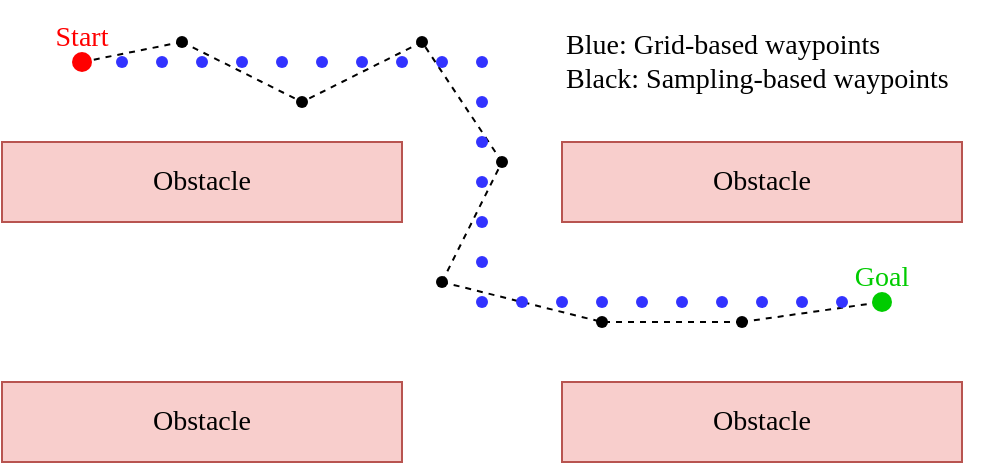 <mxfile version="19.0.3" type="device"><diagram id="MXcldwK8oaQFi8jYu9vs" name="Page-1"><mxGraphModel dx="1422" dy="878" grid="1" gridSize="10" guides="1" tooltips="1" connect="1" arrows="1" fold="1" page="1" pageScale="1" pageWidth="850" pageHeight="1100" math="0" shadow="0"><root><mxCell id="0"/><mxCell id="1" parent="0"/><mxCell id="CEENw8lhk6jpeJJI_3Qx-39" value="" style="shape=waypoint;sketch=0;fillStyle=solid;size=6;pointerEvents=1;points=[];fillColor=none;resizable=0;rotatable=0;perimeter=centerPerimeter;snapToPoint=1;fontFamily=Comptuer Modern;fontSource=http%3A%2F%2Fmirrors.ctan.org%2Ffonts%2Fcm-unicode%2Ffonts%2Fotf%2Fcmunbxo.otf;fontSize=14;strokeColor=#000000;strokeWidth=1;" parent="1" vertex="1"><mxGeometry x="270" y="90" width="40" height="40" as="geometry"/></mxCell><mxCell id="CEENw8lhk6jpeJJI_3Qx-40" value="" style="shape=waypoint;sketch=0;fillStyle=solid;size=6;pointerEvents=1;points=[];fillColor=none;resizable=0;rotatable=0;perimeter=centerPerimeter;snapToPoint=1;fontFamily=Comptuer Modern;fontSource=http%3A%2F%2Fmirrors.ctan.org%2Ffonts%2Fcm-unicode%2Ffonts%2Fotf%2Fcmunbxo.otf;fontSize=14;strokeColor=#000000;strokeWidth=1;" parent="1" vertex="1"><mxGeometry x="310" y="150" width="40" height="40" as="geometry"/></mxCell><mxCell id="CEENw8lhk6jpeJJI_3Qx-43" value="" style="shape=waypoint;sketch=0;fillStyle=solid;size=6;pointerEvents=1;points=[];fillColor=none;resizable=0;rotatable=0;perimeter=centerPerimeter;snapToPoint=1;fontFamily=Comptuer Modern;fontSource=http%3A%2F%2Fmirrors.ctan.org%2Ffonts%2Fcm-unicode%2Ffonts%2Fotf%2Fcmunbxo.otf;fontSize=14;strokeColor=#000000;strokeWidth=1;" parent="1" vertex="1"><mxGeometry x="430" y="230" width="40" height="40" as="geometry"/></mxCell><mxCell id="CEENw8lhk6jpeJJI_3Qx-44" value="" style="endArrow=none;dashed=1;html=1;rounded=0;fontFamily=Comptuer Modern;fontSource=http%3A%2F%2Fmirrors.ctan.org%2Ffonts%2Fcm-unicode%2Ffonts%2Fotf%2Fcmunbxo.otf;fontSize=14;exitX=0.415;exitY=0.545;exitDx=0;exitDy=0;exitPerimeter=0;entryX=0.445;entryY=0.505;entryDx=0;entryDy=0;entryPerimeter=0;" parent="1" source="CEENw8lhk6jpeJJI_3Qx-8" target="CEENw8lhk6jpeJJI_3Qx-36" edge="1"><mxGeometry width="50" height="50" relative="1" as="geometry"><mxPoint x="330" y="270" as="sourcePoint"/><mxPoint x="380" y="220" as="targetPoint"/></mxGeometry></mxCell><mxCell id="CEENw8lhk6jpeJJI_3Qx-45" value="" style="endArrow=none;dashed=1;html=1;rounded=0;fontFamily=Comptuer Modern;fontSource=http%3A%2F%2Fmirrors.ctan.org%2Ffonts%2Fcm-unicode%2Ffonts%2Fotf%2Fcmunbxo.otf;fontSize=14;exitX=0.535;exitY=0.425;exitDx=0;exitDy=0;exitPerimeter=0;entryX=0.565;entryY=0.585;entryDx=0;entryDy=0;entryPerimeter=0;" parent="1" source="CEENw8lhk6jpeJJI_3Qx-36" target="CEENw8lhk6jpeJJI_3Qx-38" edge="1"><mxGeometry width="50" height="50" relative="1" as="geometry"><mxPoint x="330" y="270" as="sourcePoint"/><mxPoint x="210" y="80" as="targetPoint"/></mxGeometry></mxCell><mxCell id="CEENw8lhk6jpeJJI_3Qx-47" value="" style="endArrow=none;dashed=1;html=1;rounded=0;fontFamily=Comptuer Modern;fontSource=http%3A%2F%2Fmirrors.ctan.org%2Ffonts%2Fcm-unicode%2Ffonts%2Fotf%2Fcmunbxo.otf;fontSize=14;exitX=0.565;exitY=0.435;exitDx=0;exitDy=0;exitPerimeter=0;entryX=0.505;entryY=0.585;entryDx=0;entryDy=0;entryPerimeter=0;" parent="1" source="CEENw8lhk6jpeJJI_3Qx-39" target="CEENw8lhk6jpeJJI_3Qx-38" edge="1"><mxGeometry width="50" height="50" relative="1" as="geometry"><mxPoint x="180" y="120" as="sourcePoint"/><mxPoint x="240" y="150" as="targetPoint"/></mxGeometry></mxCell><mxCell id="CEENw8lhk6jpeJJI_3Qx-48" value="" style="endArrow=none;dashed=1;html=1;rounded=0;fontFamily=Comptuer Modern;fontSource=http%3A%2F%2Fmirrors.ctan.org%2Ffonts%2Fcm-unicode%2Ffonts%2Fotf%2Fcmunbxo.otf;fontSize=14;exitX=0.445;exitY=0.565;exitDx=0;exitDy=0;exitPerimeter=0;entryX=0.425;entryY=0.455;entryDx=0;entryDy=0;entryPerimeter=0;" parent="1" source="CEENw8lhk6jpeJJI_3Qx-40" target="CEENw8lhk6jpeJJI_3Qx-39" edge="1"><mxGeometry width="50" height="50" relative="1" as="geometry"><mxPoint x="190" y="130" as="sourcePoint"/><mxPoint x="250" y="160" as="targetPoint"/></mxGeometry></mxCell><mxCell id="CEENw8lhk6jpeJJI_3Qx-49" value="" style="endArrow=none;dashed=1;html=1;rounded=0;fontFamily=Comptuer Modern;fontSource=http%3A%2F%2Fmirrors.ctan.org%2Ffonts%2Fcm-unicode%2Ffonts%2Fotf%2Fcmunbxo.otf;fontSize=14;exitX=0.445;exitY=0.425;exitDx=0;exitDy=0;exitPerimeter=0;entryX=0.445;entryY=0.545;entryDx=0;entryDy=0;entryPerimeter=0;" parent="1" source="CEENw8lhk6jpeJJI_3Qx-41" target="CEENw8lhk6jpeJJI_3Qx-40" edge="1"><mxGeometry width="50" height="50" relative="1" as="geometry"><mxPoint x="200" y="140" as="sourcePoint"/><mxPoint x="260" y="170" as="targetPoint"/></mxGeometry></mxCell><mxCell id="CEENw8lhk6jpeJJI_3Qx-50" value="" style="endArrow=none;dashed=1;html=1;rounded=0;fontFamily=Comptuer Modern;fontSource=http%3A%2F%2Fmirrors.ctan.org%2Ffonts%2Fcm-unicode%2Ffonts%2Fotf%2Fcmunbxo.otf;fontSize=14;exitX=0.455;exitY=0.545;exitDx=0;exitDy=0;exitPerimeter=0;entryX=0.445;entryY=0.565;entryDx=0;entryDy=0;entryPerimeter=0;" parent="1" source="CEENw8lhk6jpeJJI_3Qx-41" target="CEENw8lhk6jpeJJI_3Qx-42" edge="1"><mxGeometry width="50" height="50" relative="1" as="geometry"><mxPoint x="210" y="150" as="sourcePoint"/><mxPoint x="270" y="180" as="targetPoint"/></mxGeometry></mxCell><mxCell id="CEENw8lhk6jpeJJI_3Qx-51" value="" style="endArrow=none;dashed=1;html=1;rounded=0;fontFamily=Comptuer Modern;fontSource=http%3A%2F%2Fmirrors.ctan.org%2Ffonts%2Fcm-unicode%2Ffonts%2Fotf%2Fcmunbxo.otf;fontSize=14;exitX=0.575;exitY=0.575;exitDx=0;exitDy=0;exitPerimeter=0;entryX=0.475;entryY=0.445;entryDx=0;entryDy=0;entryPerimeter=0;" parent="1" source="CEENw8lhk6jpeJJI_3Qx-43" target="CEENw8lhk6jpeJJI_3Qx-42" edge="1"><mxGeometry width="50" height="50" relative="1" as="geometry"><mxPoint x="220" y="160" as="sourcePoint"/><mxPoint x="280" y="190" as="targetPoint"/></mxGeometry></mxCell><mxCell id="CEENw8lhk6jpeJJI_3Qx-52" value="" style="endArrow=none;dashed=1;html=1;rounded=0;fontFamily=Comptuer Modern;fontSource=http%3A%2F%2Fmirrors.ctan.org%2Ffonts%2Fcm-unicode%2Ffonts%2Fotf%2Fcmunbxo.otf;fontSize=14;exitX=0.475;exitY=0.565;exitDx=0;exitDy=0;exitPerimeter=0;entryX=0.565;entryY=0.545;entryDx=0;entryDy=0;entryPerimeter=0;" parent="1" source="CEENw8lhk6jpeJJI_3Qx-43" target="CEENw8lhk6jpeJJI_3Qx-11" edge="1"><mxGeometry width="50" height="50" relative="1" as="geometry"><mxPoint x="230" y="170" as="sourcePoint"/><mxPoint x="290" y="200" as="targetPoint"/></mxGeometry></mxCell><mxCell id="CEENw8lhk6jpeJJI_3Qx-1" value="&lt;span style=&quot;color: rgb(0, 0, 0); font-family: &amp;quot;Comptuer Modern&amp;quot;; font-size: 14px; font-style: normal; font-variant-ligatures: normal; font-variant-caps: normal; font-weight: 400; letter-spacing: normal; orphans: 2; text-align: center; text-indent: 0px; text-transform: none; widows: 2; word-spacing: 0px; -webkit-text-stroke-width: 0px; text-decoration-thickness: initial; text-decoration-style: initial; text-decoration-color: initial; float: none; display: inline !important;&quot;&gt;Obstacle&lt;/span&gt;" style="rounded=0;whiteSpace=wrap;html=1;fontFamily=Comptuer Modern;fontSource=http%3A%2F%2Fmirrors.ctan.org%2Ffonts%2Fcm-unicode%2Ffonts%2Fotf%2Fcmunbxo.otf;fontSize=14;fillColor=#f8cecc;strokeColor=#b85450;" parent="1" vertex="1"><mxGeometry x="360" y="160" width="200" height="40" as="geometry"/></mxCell><mxCell id="CEENw8lhk6jpeJJI_3Qx-4" value="&lt;span style=&quot;color: rgb(0, 0, 0); font-family: &amp;quot;Comptuer Modern&amp;quot;; font-size: 14px; font-style: normal; font-variant-ligatures: normal; font-variant-caps: normal; font-weight: 400; letter-spacing: normal; orphans: 2; text-align: center; text-indent: 0px; text-transform: none; widows: 2; word-spacing: 0px; -webkit-text-stroke-width: 0px; text-decoration-thickness: initial; text-decoration-style: initial; text-decoration-color: initial; float: none; display: inline !important;&quot;&gt;Obstacle&lt;/span&gt;" style="rounded=0;whiteSpace=wrap;html=1;fontFamily=Comptuer Modern;fontSource=http%3A%2F%2Fmirrors.ctan.org%2Ffonts%2Fcm-unicode%2Ffonts%2Fotf%2Fcmunbxo.otf;fontSize=14;fillColor=#f8cecc;strokeColor=#b85450;" parent="1" vertex="1"><mxGeometry x="360" y="280" width="200" height="40" as="geometry"/></mxCell><mxCell id="CEENw8lhk6jpeJJI_3Qx-6" value="Obstacle" style="rounded=0;whiteSpace=wrap;html=1;fontFamily=Comptuer Modern;fontSource=http%3A%2F%2Fmirrors.ctan.org%2Ffonts%2Fcm-unicode%2Ffonts%2Fotf%2Fcmunbxo.otf;fontSize=14;fillColor=#f8cecc;strokeColor=#b85450;" parent="1" vertex="1"><mxGeometry x="80" y="160" width="200" height="40" as="geometry"/></mxCell><mxCell id="CEENw8lhk6jpeJJI_3Qx-7" value="&lt;span style=&quot;color: rgb(0, 0, 0); font-family: &amp;quot;Comptuer Modern&amp;quot;; font-size: 14px; font-style: normal; font-variant-ligatures: normal; font-variant-caps: normal; font-weight: 400; letter-spacing: normal; orphans: 2; text-align: center; text-indent: 0px; text-transform: none; widows: 2; word-spacing: 0px; -webkit-text-stroke-width: 0px; text-decoration-thickness: initial; text-decoration-style: initial; text-decoration-color: initial; float: none; display: inline !important;&quot;&gt;Obstacle&lt;/span&gt;" style="rounded=0;whiteSpace=wrap;html=1;fontFamily=Comptuer Modern;fontSource=http%3A%2F%2Fmirrors.ctan.org%2Ffonts%2Fcm-unicode%2Ffonts%2Fotf%2Fcmunbxo.otf;fontSize=14;fillColor=#f8cecc;strokeColor=#b85450;" parent="1" vertex="1"><mxGeometry x="80" y="280" width="200" height="40" as="geometry"/></mxCell><mxCell id="CEENw8lhk6jpeJJI_3Qx-8" value="Start" style="shape=waypoint;sketch=0;fillStyle=solid;size=6;pointerEvents=1;points=[];fillColor=none;resizable=0;rotatable=0;perimeter=centerPerimeter;snapToPoint=1;strokeWidth=3;strokeColor=#FF0000;fontFamily=Comptuer Modern;fontSource=http%3A%2F%2Fmirrors.ctan.org%2Ffonts%2Fcm-unicode%2Ffonts%2Fotf%2Fcmunbxo.otf;fontSize=14;verticalAlign=top;spacingTop=-8;fontColor=#FF0000;" parent="1" vertex="1"><mxGeometry x="100" y="100" width="40" height="40" as="geometry"/></mxCell><mxCell id="CEENw8lhk6jpeJJI_3Qx-11" value="Goal" style="shape=waypoint;sketch=0;fillStyle=solid;size=6;pointerEvents=1;points=[];fillColor=#00CC00;resizable=0;rotatable=0;perimeter=centerPerimeter;snapToPoint=1;strokeWidth=3;strokeColor=#00CC00;fontFamily=Comptuer Modern;fontSource=http%3A%2F%2Fmirrors.ctan.org%2Ffonts%2Fcm-unicode%2Ffonts%2Fotf%2Fcmunbxo.otf;fontSize=14;verticalAlign=top;spacingTop=-8;fontColor=#00CC00;" parent="1" vertex="1"><mxGeometry x="500" y="220" width="40" height="40" as="geometry"/></mxCell><mxCell id="CEENw8lhk6jpeJJI_3Qx-13" value="" style="shape=waypoint;sketch=0;fillStyle=solid;size=6;pointerEvents=1;points=[];fillColor=none;resizable=0;rotatable=0;perimeter=centerPerimeter;snapToPoint=1;fontFamily=Comptuer Modern;fontSource=http%3A%2F%2Fmirrors.ctan.org%2Ffonts%2Fcm-unicode%2Ffonts%2Fotf%2Fcmunbxo.otf;fontSize=14;strokeColor=#3333FF;strokeWidth=1;" parent="1" vertex="1"><mxGeometry x="120" y="100" width="40" height="40" as="geometry"/></mxCell><mxCell id="CEENw8lhk6jpeJJI_3Qx-14" value="" style="shape=waypoint;sketch=0;fillStyle=solid;size=6;pointerEvents=1;points=[];fillColor=none;resizable=0;rotatable=0;perimeter=centerPerimeter;snapToPoint=1;fontFamily=Comptuer Modern;fontSource=http%3A%2F%2Fmirrors.ctan.org%2Ffonts%2Fcm-unicode%2Ffonts%2Fotf%2Fcmunbxo.otf;fontSize=14;strokeColor=#3333FF;strokeWidth=1;" parent="1" vertex="1"><mxGeometry x="140" y="100" width="40" height="40" as="geometry"/></mxCell><mxCell id="CEENw8lhk6jpeJJI_3Qx-15" value="" style="shape=waypoint;sketch=0;fillStyle=solid;size=6;pointerEvents=1;points=[];fillColor=none;resizable=0;rotatable=0;perimeter=centerPerimeter;snapToPoint=1;fontFamily=Comptuer Modern;fontSource=http%3A%2F%2Fmirrors.ctan.org%2Ffonts%2Fcm-unicode%2Ffonts%2Fotf%2Fcmunbxo.otf;fontSize=14;strokeColor=#3333FF;strokeWidth=1;" parent="1" vertex="1"><mxGeometry x="160" y="100" width="40" height="40" as="geometry"/></mxCell><mxCell id="CEENw8lhk6jpeJJI_3Qx-16" value="" style="shape=waypoint;sketch=0;fillStyle=solid;size=6;pointerEvents=1;points=[];fillColor=none;resizable=0;rotatable=0;perimeter=centerPerimeter;snapToPoint=1;fontFamily=Comptuer Modern;fontSource=http%3A%2F%2Fmirrors.ctan.org%2Ffonts%2Fcm-unicode%2Ffonts%2Fotf%2Fcmunbxo.otf;fontSize=14;strokeColor=#3333FF;strokeWidth=1;" parent="1" vertex="1"><mxGeometry x="180" y="100" width="40" height="40" as="geometry"/></mxCell><mxCell id="CEENw8lhk6jpeJJI_3Qx-17" value="" style="shape=waypoint;sketch=0;fillStyle=solid;size=6;pointerEvents=1;points=[];fillColor=none;resizable=0;rotatable=0;perimeter=centerPerimeter;snapToPoint=1;fontFamily=Comptuer Modern;fontSource=http%3A%2F%2Fmirrors.ctan.org%2Ffonts%2Fcm-unicode%2Ffonts%2Fotf%2Fcmunbxo.otf;fontSize=14;strokeColor=#3333FF;strokeWidth=1;" parent="1" vertex="1"><mxGeometry x="200" y="100" width="40" height="40" as="geometry"/></mxCell><mxCell id="CEENw8lhk6jpeJJI_3Qx-18" value="" style="shape=waypoint;sketch=0;fillStyle=solid;size=6;pointerEvents=1;points=[];fillColor=none;resizable=0;rotatable=0;perimeter=centerPerimeter;snapToPoint=1;fontFamily=Comptuer Modern;fontSource=http%3A%2F%2Fmirrors.ctan.org%2Ffonts%2Fcm-unicode%2Ffonts%2Fotf%2Fcmunbxo.otf;fontSize=14;strokeColor=#3333FF;strokeWidth=1;" parent="1" vertex="1"><mxGeometry x="220" y="100" width="40" height="40" as="geometry"/></mxCell><mxCell id="CEENw8lhk6jpeJJI_3Qx-19" value="" style="shape=waypoint;sketch=0;fillStyle=solid;size=6;pointerEvents=1;points=[];fillColor=none;resizable=0;rotatable=0;perimeter=centerPerimeter;snapToPoint=1;fontFamily=Comptuer Modern;fontSource=http%3A%2F%2Fmirrors.ctan.org%2Ffonts%2Fcm-unicode%2Ffonts%2Fotf%2Fcmunbxo.otf;fontSize=14;strokeColor=#3333FF;strokeWidth=1;" parent="1" vertex="1"><mxGeometry x="380" y="220" width="40" height="40" as="geometry"/></mxCell><mxCell id="CEENw8lhk6jpeJJI_3Qx-20" value="" style="shape=waypoint;sketch=0;fillStyle=solid;size=6;pointerEvents=1;points=[];fillColor=none;resizable=0;rotatable=0;perimeter=centerPerimeter;snapToPoint=1;fontFamily=Comptuer Modern;fontSource=http%3A%2F%2Fmirrors.ctan.org%2Ffonts%2Fcm-unicode%2Ffonts%2Fotf%2Fcmunbxo.otf;fontSize=14;strokeColor=#3333FF;strokeWidth=1;" parent="1" vertex="1"><mxGeometry x="400" y="220" width="40" height="40" as="geometry"/></mxCell><mxCell id="CEENw8lhk6jpeJJI_3Qx-21" value="" style="shape=waypoint;sketch=0;fillStyle=solid;size=6;pointerEvents=1;points=[];fillColor=none;resizable=0;rotatable=0;perimeter=centerPerimeter;snapToPoint=1;fontFamily=Comptuer Modern;fontSource=http%3A%2F%2Fmirrors.ctan.org%2Ffonts%2Fcm-unicode%2Ffonts%2Fotf%2Fcmunbxo.otf;fontSize=14;strokeColor=#3333FF;strokeWidth=1;" parent="1" vertex="1"><mxGeometry x="420" y="220" width="40" height="40" as="geometry"/></mxCell><mxCell id="CEENw8lhk6jpeJJI_3Qx-22" value="" style="shape=waypoint;sketch=0;fillStyle=solid;size=6;pointerEvents=1;points=[];fillColor=none;resizable=0;rotatable=0;perimeter=centerPerimeter;snapToPoint=1;fontFamily=Comptuer Modern;fontSource=http%3A%2F%2Fmirrors.ctan.org%2Ffonts%2Fcm-unicode%2Ffonts%2Fotf%2Fcmunbxo.otf;fontSize=14;strokeColor=#3333FF;strokeWidth=1;" parent="1" vertex="1"><mxGeometry x="440" y="220" width="40" height="40" as="geometry"/></mxCell><mxCell id="CEENw8lhk6jpeJJI_3Qx-23" value="" style="shape=waypoint;sketch=0;fillStyle=solid;size=6;pointerEvents=1;points=[];fillColor=none;resizable=0;rotatable=0;perimeter=centerPerimeter;snapToPoint=1;fontFamily=Comptuer Modern;fontSource=http%3A%2F%2Fmirrors.ctan.org%2Ffonts%2Fcm-unicode%2Ffonts%2Fotf%2Fcmunbxo.otf;fontSize=14;strokeColor=#3333FF;strokeWidth=1;" parent="1" vertex="1"><mxGeometry x="460" y="220" width="40" height="40" as="geometry"/></mxCell><mxCell id="CEENw8lhk6jpeJJI_3Qx-24" value="" style="shape=waypoint;sketch=0;fillStyle=solid;size=6;pointerEvents=1;points=[];fillColor=none;resizable=0;rotatable=0;perimeter=centerPerimeter;snapToPoint=1;fontFamily=Comptuer Modern;fontSource=http%3A%2F%2Fmirrors.ctan.org%2Ffonts%2Fcm-unicode%2Ffonts%2Fotf%2Fcmunbxo.otf;fontSize=14;strokeColor=#3333FF;strokeWidth=1;" parent="1" vertex="1"><mxGeometry x="480" y="220" width="40" height="40" as="geometry"/></mxCell><mxCell id="CEENw8lhk6jpeJJI_3Qx-25" value="" style="shape=waypoint;sketch=0;fillStyle=solid;size=6;pointerEvents=1;points=[];fillColor=none;resizable=0;rotatable=0;perimeter=centerPerimeter;snapToPoint=1;fontFamily=Comptuer Modern;fontSource=http%3A%2F%2Fmirrors.ctan.org%2Ffonts%2Fcm-unicode%2Ffonts%2Fotf%2Fcmunbxo.otf;fontSize=14;strokeColor=#3333FF;strokeWidth=1;" parent="1" vertex="1"><mxGeometry x="240" y="100" width="40" height="40" as="geometry"/></mxCell><mxCell id="CEENw8lhk6jpeJJI_3Qx-26" value="" style="shape=waypoint;sketch=0;fillStyle=solid;size=6;pointerEvents=1;points=[];fillColor=none;resizable=0;rotatable=0;perimeter=centerPerimeter;snapToPoint=1;fontFamily=Comptuer Modern;fontSource=http%3A%2F%2Fmirrors.ctan.org%2Ffonts%2Fcm-unicode%2Ffonts%2Fotf%2Fcmunbxo.otf;fontSize=14;strokeColor=#3333FF;strokeWidth=1;" parent="1" vertex="1"><mxGeometry x="260" y="100" width="40" height="40" as="geometry"/></mxCell><mxCell id="CEENw8lhk6jpeJJI_3Qx-27" value="" style="shape=waypoint;sketch=0;fillStyle=solid;size=6;pointerEvents=1;points=[];fillColor=none;resizable=0;rotatable=0;perimeter=centerPerimeter;snapToPoint=1;fontFamily=Comptuer Modern;fontSource=http%3A%2F%2Fmirrors.ctan.org%2Ffonts%2Fcm-unicode%2Ffonts%2Fotf%2Fcmunbxo.otf;fontSize=14;strokeColor=#3333FF;strokeWidth=1;" parent="1" vertex="1"><mxGeometry x="300" y="100" width="40" height="40" as="geometry"/></mxCell><mxCell id="CEENw8lhk6jpeJJI_3Qx-28" value="" style="shape=waypoint;sketch=0;fillStyle=solid;size=6;pointerEvents=1;points=[];fillColor=none;resizable=0;rotatable=0;perimeter=centerPerimeter;snapToPoint=1;fontFamily=Comptuer Modern;fontSource=http%3A%2F%2Fmirrors.ctan.org%2Ffonts%2Fcm-unicode%2Ffonts%2Fotf%2Fcmunbxo.otf;fontSize=14;strokeColor=#3333FF;strokeWidth=1;" parent="1" vertex="1"><mxGeometry x="300" y="200" width="40" height="40" as="geometry"/></mxCell><mxCell id="CEENw8lhk6jpeJJI_3Qx-29" value="" style="shape=waypoint;sketch=0;fillStyle=solid;size=6;pointerEvents=1;points=[];fillColor=none;resizable=0;rotatable=0;perimeter=centerPerimeter;snapToPoint=1;fontFamily=Comptuer Modern;fontSource=http%3A%2F%2Fmirrors.ctan.org%2Ffonts%2Fcm-unicode%2Ffonts%2Fotf%2Fcmunbxo.otf;fontSize=14;strokeColor=#3333FF;strokeWidth=1;" parent="1" vertex="1"><mxGeometry x="300" y="160" width="40" height="40" as="geometry"/></mxCell><mxCell id="CEENw8lhk6jpeJJI_3Qx-31" value="" style="shape=waypoint;sketch=0;fillStyle=solid;size=6;pointerEvents=1;points=[];fillColor=none;resizable=0;rotatable=0;perimeter=centerPerimeter;snapToPoint=1;fontFamily=Comptuer Modern;fontSource=http%3A%2F%2Fmirrors.ctan.org%2Ffonts%2Fcm-unicode%2Ffonts%2Fotf%2Fcmunbxo.otf;fontSize=14;strokeColor=#3333FF;strokeWidth=1;" parent="1" vertex="1"><mxGeometry x="360" y="220" width="40" height="40" as="geometry"/></mxCell><mxCell id="CEENw8lhk6jpeJJI_3Qx-32" value="" style="shape=waypoint;sketch=0;fillStyle=solid;size=6;pointerEvents=1;points=[];fillColor=none;resizable=0;rotatable=0;perimeter=centerPerimeter;snapToPoint=1;fontFamily=Comptuer Modern;fontSource=http%3A%2F%2Fmirrors.ctan.org%2Ffonts%2Fcm-unicode%2Ffonts%2Fotf%2Fcmunbxo.otf;fontSize=14;strokeColor=#3333FF;strokeWidth=1;" parent="1" vertex="1"><mxGeometry x="340" y="220" width="40" height="40" as="geometry"/></mxCell><mxCell id="CEENw8lhk6jpeJJI_3Qx-34" value="" style="shape=waypoint;sketch=0;fillStyle=solid;size=6;pointerEvents=1;points=[];fillColor=none;resizable=0;rotatable=0;perimeter=centerPerimeter;snapToPoint=1;fontFamily=Comptuer Modern;fontSource=http%3A%2F%2Fmirrors.ctan.org%2Ffonts%2Fcm-unicode%2Ffonts%2Fotf%2Fcmunbxo.otf;fontSize=14;strokeColor=#3333FF;strokeWidth=1;" parent="1" vertex="1"><mxGeometry x="300" y="180" width="40" height="40" as="geometry"/></mxCell><mxCell id="CEENw8lhk6jpeJJI_3Qx-35" value="" style="shape=waypoint;sketch=0;fillStyle=solid;size=6;pointerEvents=1;points=[];fillColor=none;resizable=0;rotatable=0;perimeter=centerPerimeter;snapToPoint=1;fontFamily=Comptuer Modern;fontSource=http%3A%2F%2Fmirrors.ctan.org%2Ffonts%2Fcm-unicode%2Ffonts%2Fotf%2Fcmunbxo.otf;fontSize=14;strokeColor=#3333FF;strokeWidth=1;" parent="1" vertex="1"><mxGeometry x="300" y="140" width="40" height="40" as="geometry"/></mxCell><mxCell id="CEENw8lhk6jpeJJI_3Qx-36" value="" style="shape=waypoint;sketch=0;fillStyle=solid;size=6;pointerEvents=1;points=[];fillColor=none;resizable=0;rotatable=0;perimeter=centerPerimeter;snapToPoint=1;fontFamily=Comptuer Modern;fontSource=http%3A%2F%2Fmirrors.ctan.org%2Ffonts%2Fcm-unicode%2Ffonts%2Fotf%2Fcmunbxo.otf;fontSize=14;strokeColor=#000000;strokeWidth=1;" parent="1" vertex="1"><mxGeometry x="150" y="90" width="40" height="40" as="geometry"/></mxCell><mxCell id="CEENw8lhk6jpeJJI_3Qx-38" value="" style="shape=waypoint;sketch=0;fillStyle=solid;size=6;pointerEvents=1;points=[];fillColor=none;resizable=0;rotatable=0;perimeter=centerPerimeter;snapToPoint=1;fontFamily=Comptuer Modern;fontSource=http%3A%2F%2Fmirrors.ctan.org%2Ffonts%2Fcm-unicode%2Ffonts%2Fotf%2Fcmunbxo.otf;fontSize=14;strokeColor=#000000;strokeWidth=1;" parent="1" vertex="1"><mxGeometry x="210" y="120" width="40" height="40" as="geometry"/></mxCell><mxCell id="CEENw8lhk6jpeJJI_3Qx-41" value="" style="shape=waypoint;sketch=0;fillStyle=solid;size=6;pointerEvents=1;points=[];fillColor=none;resizable=0;rotatable=0;perimeter=centerPerimeter;snapToPoint=1;fontFamily=Comptuer Modern;fontSource=http%3A%2F%2Fmirrors.ctan.org%2Ffonts%2Fcm-unicode%2Ffonts%2Fotf%2Fcmunbxo.otf;fontSize=14;strokeColor=#000000;strokeWidth=1;" parent="1" vertex="1"><mxGeometry x="280" y="210" width="40" height="40" as="geometry"/></mxCell><mxCell id="CEENw8lhk6jpeJJI_3Qx-42" value="" style="shape=waypoint;sketch=0;fillStyle=solid;size=6;pointerEvents=1;points=[];fillColor=none;resizable=0;rotatable=0;perimeter=centerPerimeter;snapToPoint=1;fontFamily=Comptuer Modern;fontSource=http%3A%2F%2Fmirrors.ctan.org%2Ffonts%2Fcm-unicode%2Ffonts%2Fotf%2Fcmunbxo.otf;fontSize=14;strokeColor=#000000;strokeWidth=1;" parent="1" vertex="1"><mxGeometry x="360" y="230" width="40" height="40" as="geometry"/></mxCell><mxCell id="CEENw8lhk6jpeJJI_3Qx-54" value="" style="shape=waypoint;sketch=0;fillStyle=solid;size=6;pointerEvents=1;points=[];fillColor=none;resizable=0;rotatable=0;perimeter=centerPerimeter;snapToPoint=1;fontFamily=Comptuer Modern;fontSource=http%3A%2F%2Fmirrors.ctan.org%2Ffonts%2Fcm-unicode%2Ffonts%2Fotf%2Fcmunbxo.otf;fontSize=14;strokeColor=#3333FF;strokeWidth=1;" parent="1" vertex="1"><mxGeometry x="280" y="100" width="40" height="40" as="geometry"/></mxCell><mxCell id="CEENw8lhk6jpeJJI_3Qx-55" value="" style="shape=waypoint;sketch=0;fillStyle=solid;size=6;pointerEvents=1;points=[];fillColor=none;resizable=0;rotatable=0;perimeter=centerPerimeter;snapToPoint=1;fontFamily=Comptuer Modern;fontSource=http%3A%2F%2Fmirrors.ctan.org%2Ffonts%2Fcm-unicode%2Ffonts%2Fotf%2Fcmunbxo.otf;fontSize=14;strokeColor=#3333FF;strokeWidth=1;" parent="1" vertex="1"><mxGeometry x="300" y="120" width="40" height="40" as="geometry"/></mxCell><mxCell id="CEENw8lhk6jpeJJI_3Qx-56" value="" style="shape=waypoint;sketch=0;fillStyle=solid;size=6;pointerEvents=1;points=[];fillColor=none;resizable=0;rotatable=0;perimeter=centerPerimeter;snapToPoint=1;fontFamily=Comptuer Modern;fontSource=http%3A%2F%2Fmirrors.ctan.org%2Ffonts%2Fcm-unicode%2Ffonts%2Fotf%2Fcmunbxo.otf;fontSize=14;strokeColor=#3333FF;strokeWidth=1;" parent="1" vertex="1"><mxGeometry x="300" y="220" width="40" height="40" as="geometry"/></mxCell><mxCell id="CEENw8lhk6jpeJJI_3Qx-57" value="" style="shape=waypoint;sketch=0;fillStyle=solid;size=6;pointerEvents=1;points=[];fillColor=none;resizable=0;rotatable=0;perimeter=centerPerimeter;snapToPoint=1;fontFamily=Comptuer Modern;fontSource=http%3A%2F%2Fmirrors.ctan.org%2Ffonts%2Fcm-unicode%2Ffonts%2Fotf%2Fcmunbxo.otf;fontSize=14;strokeColor=#3333FF;strokeWidth=1;" parent="1" vertex="1"><mxGeometry x="320" y="220" width="40" height="40" as="geometry"/></mxCell><mxCell id="CEENw8lhk6jpeJJI_3Qx-58" value="Blue: Grid-based waypoints&lt;br&gt;&lt;div style=&quot;&quot;&gt;&lt;span style=&quot;background-color: initial;&quot;&gt;Black: Sampling-based waypoints&lt;/span&gt;&lt;/div&gt;" style="text;html=1;align=left;verticalAlign=middle;resizable=0;points=[];autosize=1;strokeColor=none;fillColor=none;fontSize=14;fontFamily=Comptuer Modern;fontColor=#000000;" parent="1" vertex="1"><mxGeometry x="360" y="100" width="210" height="40" as="geometry"/></mxCell></root></mxGraphModel></diagram></mxfile>